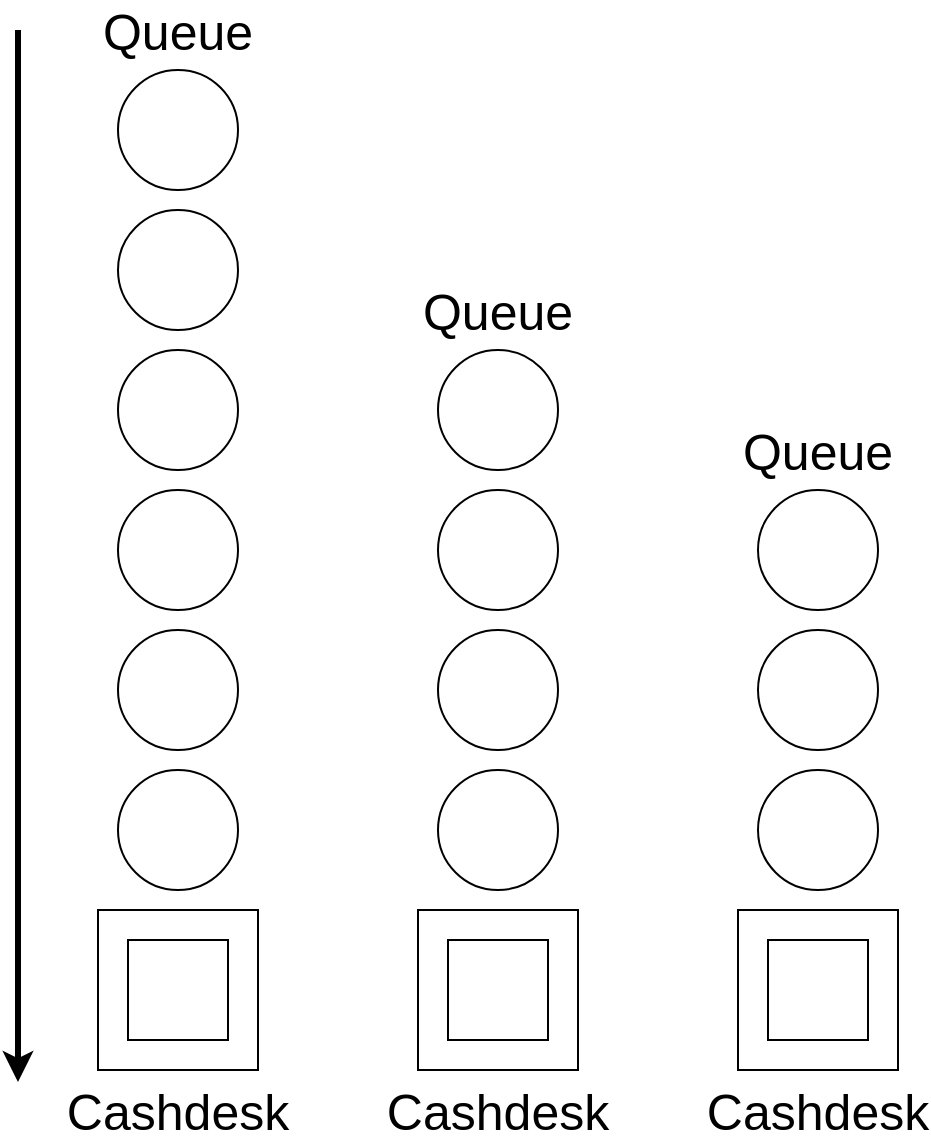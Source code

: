 <mxfile version="14.9.3" type="device"><diagram id="9AeDZ08fxTHQiWEsMua6" name="Page-1"><mxGraphModel dx="868" dy="1578" grid="1" gridSize="10" guides="1" tooltips="1" connect="1" arrows="1" fold="1" page="1" pageScale="1" pageWidth="850" pageHeight="1100" math="0" shadow="0"><root><mxCell id="0"/><mxCell id="1" parent="0"/><mxCell id="HqGVaUd52HFStWaZl3GF-1" value="" style="whiteSpace=wrap;html=1;aspect=fixed;" parent="1" vertex="1"><mxGeometry x="320" y="240" width="80" height="80" as="geometry"/></mxCell><mxCell id="HqGVaUd52HFStWaZl3GF-2" value="" style="whiteSpace=wrap;html=1;aspect=fixed;" parent="1" vertex="1"><mxGeometry x="335" y="255" width="50" height="50" as="geometry"/></mxCell><mxCell id="HqGVaUd52HFStWaZl3GF-3" value="" style="whiteSpace=wrap;html=1;aspect=fixed;" parent="1" vertex="1"><mxGeometry x="480" y="240" width="80" height="80" as="geometry"/></mxCell><mxCell id="HqGVaUd52HFStWaZl3GF-4" value="" style="whiteSpace=wrap;html=1;aspect=fixed;" parent="1" vertex="1"><mxGeometry x="495" y="255" width="50" height="50" as="geometry"/></mxCell><mxCell id="HqGVaUd52HFStWaZl3GF-5" value="" style="whiteSpace=wrap;html=1;aspect=fixed;" parent="1" vertex="1"><mxGeometry x="640" y="240" width="80" height="80" as="geometry"/></mxCell><mxCell id="HqGVaUd52HFStWaZl3GF-6" value="" style="whiteSpace=wrap;html=1;aspect=fixed;" parent="1" vertex="1"><mxGeometry x="655" y="255" width="50" height="50" as="geometry"/></mxCell><mxCell id="HqGVaUd52HFStWaZl3GF-7" value="" style="ellipse;whiteSpace=wrap;html=1;aspect=fixed;" parent="1" vertex="1"><mxGeometry x="330" y="170" width="60" height="60" as="geometry"/></mxCell><mxCell id="HqGVaUd52HFStWaZl3GF-8" value="" style="ellipse;whiteSpace=wrap;html=1;aspect=fixed;" parent="1" vertex="1"><mxGeometry x="330" y="100" width="60" height="60" as="geometry"/></mxCell><mxCell id="HqGVaUd52HFStWaZl3GF-9" value="" style="ellipse;whiteSpace=wrap;html=1;aspect=fixed;" parent="1" vertex="1"><mxGeometry x="330" y="30" width="60" height="60" as="geometry"/></mxCell><mxCell id="HqGVaUd52HFStWaZl3GF-10" value="" style="ellipse;whiteSpace=wrap;html=1;aspect=fixed;" parent="1" vertex="1"><mxGeometry x="330" y="-40" width="60" height="60" as="geometry"/></mxCell><mxCell id="HqGVaUd52HFStWaZl3GF-11" value="" style="ellipse;whiteSpace=wrap;html=1;aspect=fixed;" parent="1" vertex="1"><mxGeometry x="330" y="-110" width="60" height="60" as="geometry"/></mxCell><mxCell id="HqGVaUd52HFStWaZl3GF-12" value="" style="ellipse;whiteSpace=wrap;html=1;aspect=fixed;" parent="1" vertex="1"><mxGeometry x="330" y="-180" width="60" height="60" as="geometry"/></mxCell><mxCell id="HqGVaUd52HFStWaZl3GF-13" value="" style="ellipse;whiteSpace=wrap;html=1;aspect=fixed;" parent="1" vertex="1"><mxGeometry x="490" y="170" width="60" height="60" as="geometry"/></mxCell><mxCell id="HqGVaUd52HFStWaZl3GF-14" value="" style="ellipse;whiteSpace=wrap;html=1;aspect=fixed;" parent="1" vertex="1"><mxGeometry x="490" y="100" width="60" height="60" as="geometry"/></mxCell><mxCell id="HqGVaUd52HFStWaZl3GF-15" value="" style="ellipse;whiteSpace=wrap;html=1;aspect=fixed;" parent="1" vertex="1"><mxGeometry x="490" y="30" width="60" height="60" as="geometry"/></mxCell><mxCell id="HqGVaUd52HFStWaZl3GF-16" value="" style="ellipse;whiteSpace=wrap;html=1;aspect=fixed;" parent="1" vertex="1"><mxGeometry x="490" y="-40" width="60" height="60" as="geometry"/></mxCell><mxCell id="HqGVaUd52HFStWaZl3GF-17" value="" style="ellipse;whiteSpace=wrap;html=1;aspect=fixed;" parent="1" vertex="1"><mxGeometry x="650" y="170" width="60" height="60" as="geometry"/></mxCell><mxCell id="HqGVaUd52HFStWaZl3GF-18" value="" style="ellipse;whiteSpace=wrap;html=1;aspect=fixed;" parent="1" vertex="1"><mxGeometry x="650" y="100" width="60" height="60" as="geometry"/></mxCell><mxCell id="HqGVaUd52HFStWaZl3GF-19" value="" style="ellipse;whiteSpace=wrap;html=1;aspect=fixed;" parent="1" vertex="1"><mxGeometry x="650" y="30" width="60" height="60" as="geometry"/></mxCell><mxCell id="HqGVaUd52HFStWaZl3GF-21" value="" style="endArrow=classic;html=1;strokeWidth=3;" parent="1" edge="1"><mxGeometry width="50" height="50" relative="1" as="geometry"><mxPoint x="280" y="-200" as="sourcePoint"/><mxPoint x="280" y="326" as="targetPoint"/></mxGeometry></mxCell><mxCell id="HqGVaUd52HFStWaZl3GF-22" value="Cashdesk" style="text;html=1;strokeColor=none;fillColor=none;align=center;verticalAlign=middle;whiteSpace=wrap;rounded=0;fontSize=25;" parent="1" vertex="1"><mxGeometry x="340" y="330" width="40" height="20" as="geometry"/></mxCell><mxCell id="HqGVaUd52HFStWaZl3GF-27" value="Queue" style="text;html=1;strokeColor=none;fillColor=none;align=center;verticalAlign=middle;whiteSpace=wrap;rounded=0;fontSize=25;" parent="1" vertex="1"><mxGeometry x="340" y="-210" width="40" height="20" as="geometry"/></mxCell><mxCell id="cyTs0sQUr8aoH2PdyfZ9-1" value="Queue" style="text;html=1;strokeColor=none;fillColor=none;align=center;verticalAlign=middle;whiteSpace=wrap;rounded=0;fontSize=25;" vertex="1" parent="1"><mxGeometry x="500" y="-70" width="40" height="20" as="geometry"/></mxCell><mxCell id="cyTs0sQUr8aoH2PdyfZ9-2" value="Queue" style="text;html=1;strokeColor=none;fillColor=none;align=center;verticalAlign=middle;whiteSpace=wrap;rounded=0;fontSize=25;" vertex="1" parent="1"><mxGeometry x="660" width="40" height="20" as="geometry"/></mxCell><mxCell id="cyTs0sQUr8aoH2PdyfZ9-3" value="Cashdesk" style="text;html=1;strokeColor=none;fillColor=none;align=center;verticalAlign=middle;whiteSpace=wrap;rounded=0;fontSize=25;" vertex="1" parent="1"><mxGeometry x="500" y="330" width="40" height="20" as="geometry"/></mxCell><mxCell id="cyTs0sQUr8aoH2PdyfZ9-4" value="Cashdesk" style="text;html=1;strokeColor=none;fillColor=none;align=center;verticalAlign=middle;whiteSpace=wrap;rounded=0;fontSize=25;" vertex="1" parent="1"><mxGeometry x="660" y="330" width="40" height="20" as="geometry"/></mxCell></root></mxGraphModel></diagram></mxfile>